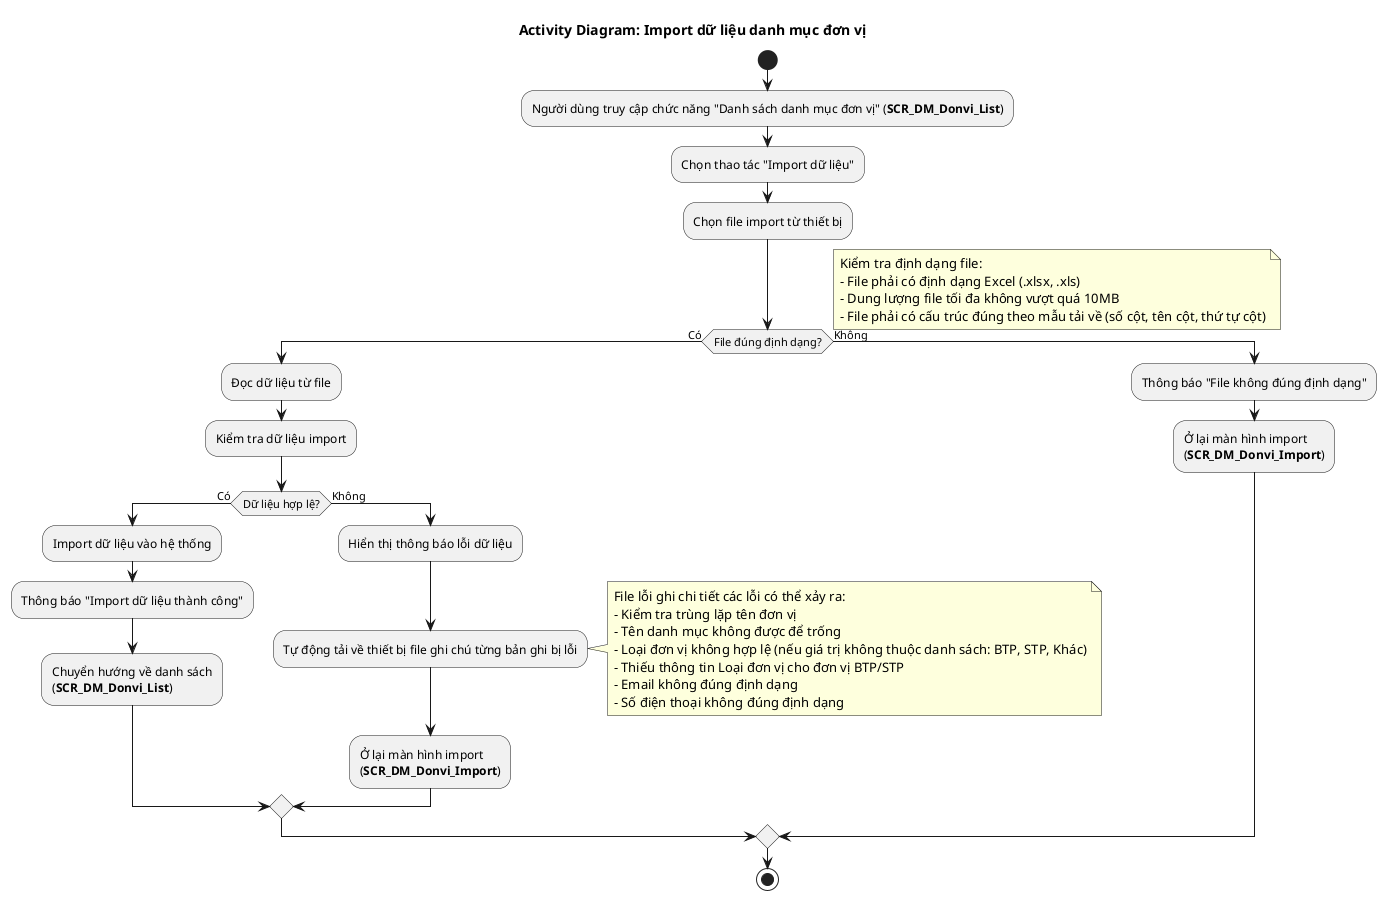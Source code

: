 @startuml AD_DM_Donvi_Import
!pragma layout smetana
title Activity Diagram: Import dữ liệu danh mục đơn vị
start
:Người dùng truy cập chức năng "Danh sách danh mục đơn vị" (**SCR_DM_Donvi_List**);
:Chọn thao tác "Import dữ liệu";
:Chọn file import từ thiết bị;
if (File đúng định dạng?) then (Có)
  note right
    Kiểm tra định dạng file:
    - File phải có định dạng Excel (.xlsx, .xls)
    - Dung lượng file tối đa không vượt quá 10MB
    - File phải có cấu trúc đúng theo mẫu tải về (số cột, tên cột, thứ tự cột)
  end note
  :Đọc dữ liệu từ file;
  :Kiểm tra dữ liệu import;
  if (Dữ liệu hợp lệ?) then (Có)
    :Import dữ liệu vào hệ thống;
    :Thông báo "Import dữ liệu thành công";
    :Chuyển hướng về danh sách\n(**SCR_DM_Donvi_List**);
  else (Không)
    :Hiển thị thông báo lỗi dữ liệu;
    :Tự động tải về thiết bị file ghi chú từng bản ghi bị lỗi;
    note right
      File lỗi ghi chi tiết các lỗi có thể xảy ra:
      - Kiểm tra trùng lặp tên đơn vị
      - Tên danh mục không được để trống
      - Loại đơn vị không hợp lệ (nếu giá trị không thuộc danh sách: BTP, STP, Khác)
      - Thiếu thông tin Loại đơn vị cho đơn vị BTP/STP
      - Email không đúng định dạng
      - Số điện thoại không đúng định dạng
    end note
    :Ở lại màn hình import\n(**SCR_DM_Donvi_Import**);
  endif
else (Không)
  :Thông báo "File không đúng định dạng";
  :Ở lại màn hình import\n(**SCR_DM_Donvi_Import**);
endif
stop
@enduml